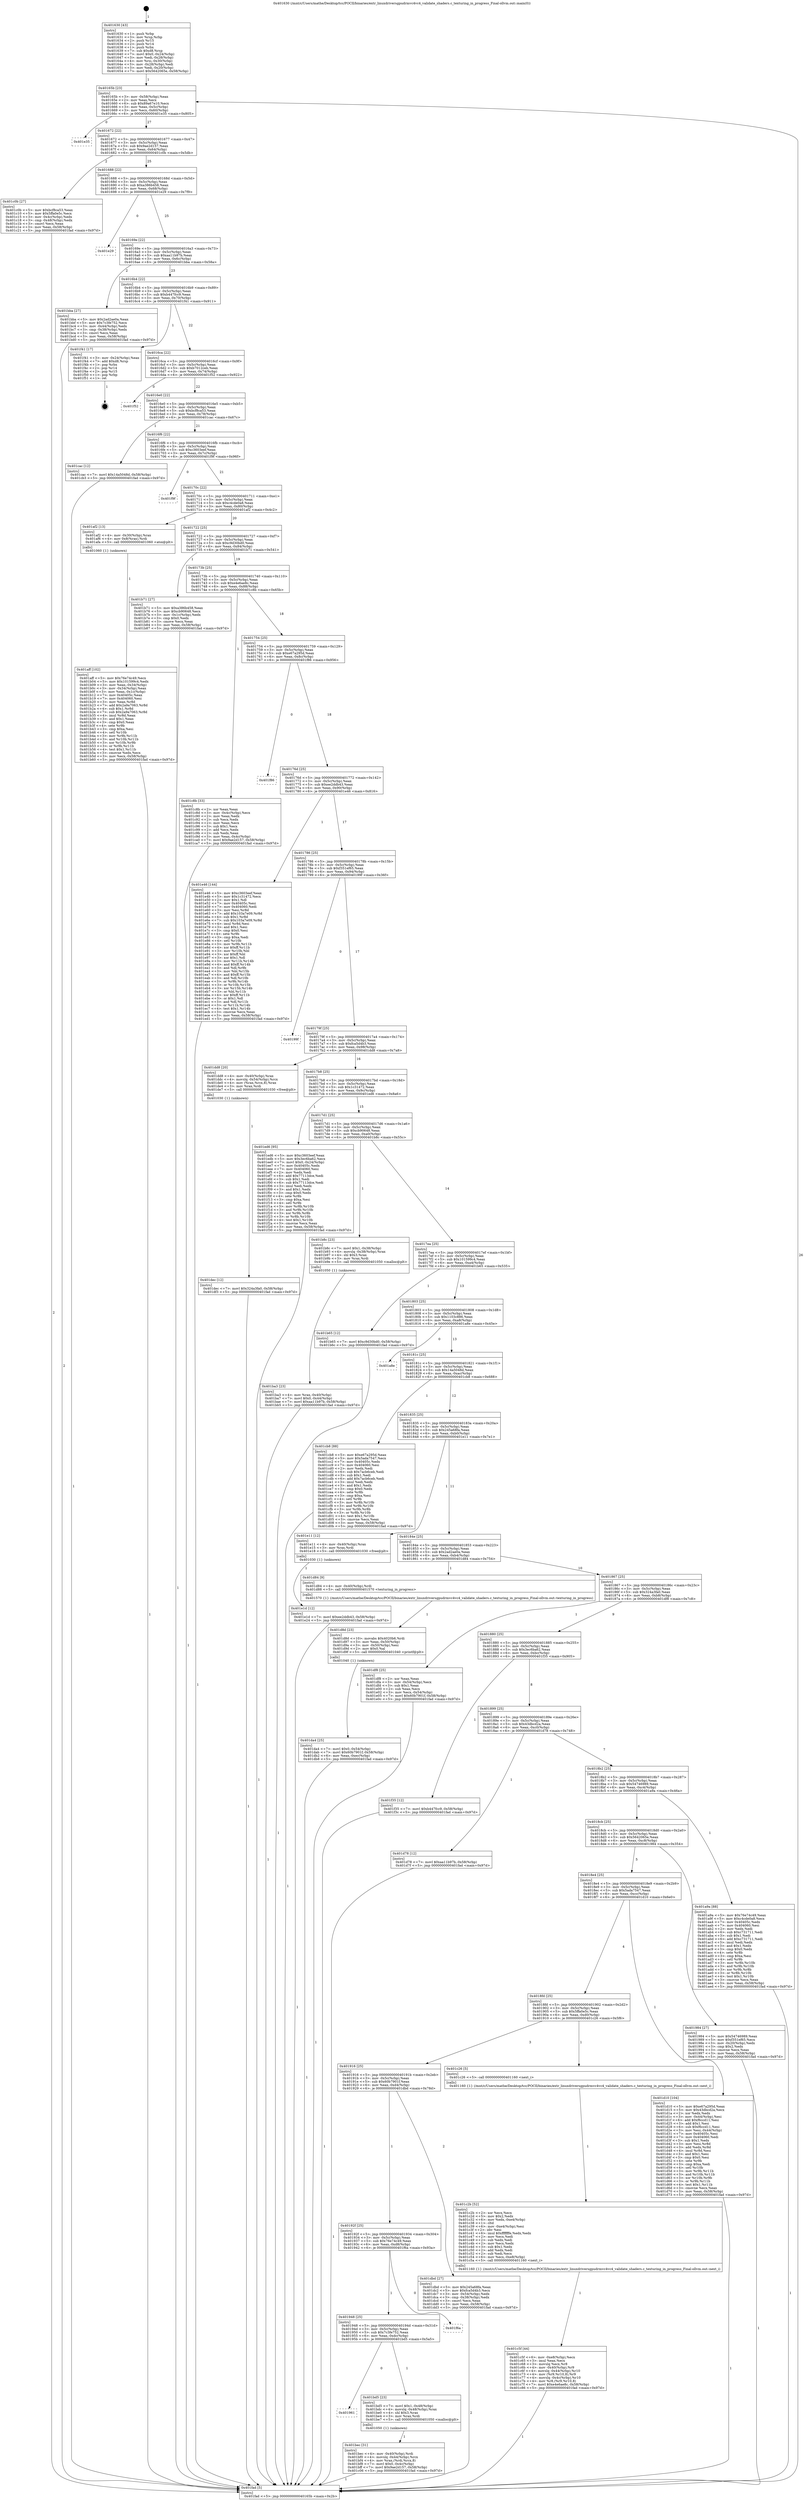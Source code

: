 digraph "0x401630" {
  label = "0x401630 (/mnt/c/Users/mathe/Desktop/tcc/POCII/binaries/extr_linuxdriversgpudrmvc4vc4_validate_shaders.c_texturing_in_progress_Final-ollvm.out::main(0))"
  labelloc = "t"
  node[shape=record]

  Entry [label="",width=0.3,height=0.3,shape=circle,fillcolor=black,style=filled]
  "0x40165b" [label="{
     0x40165b [23]\l
     | [instrs]\l
     &nbsp;&nbsp;0x40165b \<+3\>: mov -0x58(%rbp),%eax\l
     &nbsp;&nbsp;0x40165e \<+2\>: mov %eax,%ecx\l
     &nbsp;&nbsp;0x401660 \<+6\>: sub $0x89a67e10,%ecx\l
     &nbsp;&nbsp;0x401666 \<+3\>: mov %eax,-0x5c(%rbp)\l
     &nbsp;&nbsp;0x401669 \<+3\>: mov %ecx,-0x60(%rbp)\l
     &nbsp;&nbsp;0x40166c \<+6\>: je 0000000000401e35 \<main+0x805\>\l
  }"]
  "0x401e35" [label="{
     0x401e35\l
  }", style=dashed]
  "0x401672" [label="{
     0x401672 [22]\l
     | [instrs]\l
     &nbsp;&nbsp;0x401672 \<+5\>: jmp 0000000000401677 \<main+0x47\>\l
     &nbsp;&nbsp;0x401677 \<+3\>: mov -0x5c(%rbp),%eax\l
     &nbsp;&nbsp;0x40167a \<+5\>: sub $0x9ae2d157,%eax\l
     &nbsp;&nbsp;0x40167f \<+3\>: mov %eax,-0x64(%rbp)\l
     &nbsp;&nbsp;0x401682 \<+6\>: je 0000000000401c0b \<main+0x5db\>\l
  }"]
  Exit [label="",width=0.3,height=0.3,shape=circle,fillcolor=black,style=filled,peripheries=2]
  "0x401c0b" [label="{
     0x401c0b [27]\l
     | [instrs]\l
     &nbsp;&nbsp;0x401c0b \<+5\>: mov $0xbcf8ca53,%eax\l
     &nbsp;&nbsp;0x401c10 \<+5\>: mov $0x5ffa0e5c,%ecx\l
     &nbsp;&nbsp;0x401c15 \<+3\>: mov -0x4c(%rbp),%edx\l
     &nbsp;&nbsp;0x401c18 \<+3\>: cmp -0x48(%rbp),%edx\l
     &nbsp;&nbsp;0x401c1b \<+3\>: cmovl %ecx,%eax\l
     &nbsp;&nbsp;0x401c1e \<+3\>: mov %eax,-0x58(%rbp)\l
     &nbsp;&nbsp;0x401c21 \<+5\>: jmp 0000000000401fad \<main+0x97d\>\l
  }"]
  "0x401688" [label="{
     0x401688 [22]\l
     | [instrs]\l
     &nbsp;&nbsp;0x401688 \<+5\>: jmp 000000000040168d \<main+0x5d\>\l
     &nbsp;&nbsp;0x40168d \<+3\>: mov -0x5c(%rbp),%eax\l
     &nbsp;&nbsp;0x401690 \<+5\>: sub $0xa386b458,%eax\l
     &nbsp;&nbsp;0x401695 \<+3\>: mov %eax,-0x68(%rbp)\l
     &nbsp;&nbsp;0x401698 \<+6\>: je 0000000000401e29 \<main+0x7f9\>\l
  }"]
  "0x401e1d" [label="{
     0x401e1d [12]\l
     | [instrs]\l
     &nbsp;&nbsp;0x401e1d \<+7\>: movl $0xee2ddb43,-0x58(%rbp)\l
     &nbsp;&nbsp;0x401e24 \<+5\>: jmp 0000000000401fad \<main+0x97d\>\l
  }"]
  "0x401e29" [label="{
     0x401e29\l
  }", style=dashed]
  "0x40169e" [label="{
     0x40169e [22]\l
     | [instrs]\l
     &nbsp;&nbsp;0x40169e \<+5\>: jmp 00000000004016a3 \<main+0x73\>\l
     &nbsp;&nbsp;0x4016a3 \<+3\>: mov -0x5c(%rbp),%eax\l
     &nbsp;&nbsp;0x4016a6 \<+5\>: sub $0xaa11b97b,%eax\l
     &nbsp;&nbsp;0x4016ab \<+3\>: mov %eax,-0x6c(%rbp)\l
     &nbsp;&nbsp;0x4016ae \<+6\>: je 0000000000401bba \<main+0x58a\>\l
  }"]
  "0x401dec" [label="{
     0x401dec [12]\l
     | [instrs]\l
     &nbsp;&nbsp;0x401dec \<+7\>: movl $0x324a3fa0,-0x58(%rbp)\l
     &nbsp;&nbsp;0x401df3 \<+5\>: jmp 0000000000401fad \<main+0x97d\>\l
  }"]
  "0x401bba" [label="{
     0x401bba [27]\l
     | [instrs]\l
     &nbsp;&nbsp;0x401bba \<+5\>: mov $0x2ad2ae0a,%eax\l
     &nbsp;&nbsp;0x401bbf \<+5\>: mov $0x7c3fe752,%ecx\l
     &nbsp;&nbsp;0x401bc4 \<+3\>: mov -0x44(%rbp),%edx\l
     &nbsp;&nbsp;0x401bc7 \<+3\>: cmp -0x38(%rbp),%edx\l
     &nbsp;&nbsp;0x401bca \<+3\>: cmovl %ecx,%eax\l
     &nbsp;&nbsp;0x401bcd \<+3\>: mov %eax,-0x58(%rbp)\l
     &nbsp;&nbsp;0x401bd0 \<+5\>: jmp 0000000000401fad \<main+0x97d\>\l
  }"]
  "0x4016b4" [label="{
     0x4016b4 [22]\l
     | [instrs]\l
     &nbsp;&nbsp;0x4016b4 \<+5\>: jmp 00000000004016b9 \<main+0x89\>\l
     &nbsp;&nbsp;0x4016b9 \<+3\>: mov -0x5c(%rbp),%eax\l
     &nbsp;&nbsp;0x4016bc \<+5\>: sub $0xb447fcc9,%eax\l
     &nbsp;&nbsp;0x4016c1 \<+3\>: mov %eax,-0x70(%rbp)\l
     &nbsp;&nbsp;0x4016c4 \<+6\>: je 0000000000401f41 \<main+0x911\>\l
  }"]
  "0x401da4" [label="{
     0x401da4 [25]\l
     | [instrs]\l
     &nbsp;&nbsp;0x401da4 \<+7\>: movl $0x0,-0x54(%rbp)\l
     &nbsp;&nbsp;0x401dab \<+7\>: movl $0x60b7901f,-0x58(%rbp)\l
     &nbsp;&nbsp;0x401db2 \<+6\>: mov %eax,-0xec(%rbp)\l
     &nbsp;&nbsp;0x401db8 \<+5\>: jmp 0000000000401fad \<main+0x97d\>\l
  }"]
  "0x401f41" [label="{
     0x401f41 [17]\l
     | [instrs]\l
     &nbsp;&nbsp;0x401f41 \<+3\>: mov -0x24(%rbp),%eax\l
     &nbsp;&nbsp;0x401f44 \<+7\>: add $0xd8,%rsp\l
     &nbsp;&nbsp;0x401f4b \<+1\>: pop %rbx\l
     &nbsp;&nbsp;0x401f4c \<+2\>: pop %r14\l
     &nbsp;&nbsp;0x401f4e \<+2\>: pop %r15\l
     &nbsp;&nbsp;0x401f50 \<+1\>: pop %rbp\l
     &nbsp;&nbsp;0x401f51 \<+1\>: ret\l
  }"]
  "0x4016ca" [label="{
     0x4016ca [22]\l
     | [instrs]\l
     &nbsp;&nbsp;0x4016ca \<+5\>: jmp 00000000004016cf \<main+0x9f\>\l
     &nbsp;&nbsp;0x4016cf \<+3\>: mov -0x5c(%rbp),%eax\l
     &nbsp;&nbsp;0x4016d2 \<+5\>: sub $0xb7012ceb,%eax\l
     &nbsp;&nbsp;0x4016d7 \<+3\>: mov %eax,-0x74(%rbp)\l
     &nbsp;&nbsp;0x4016da \<+6\>: je 0000000000401f52 \<main+0x922\>\l
  }"]
  "0x401d8d" [label="{
     0x401d8d [23]\l
     | [instrs]\l
     &nbsp;&nbsp;0x401d8d \<+10\>: movabs $0x4020b6,%rdi\l
     &nbsp;&nbsp;0x401d97 \<+3\>: mov %eax,-0x50(%rbp)\l
     &nbsp;&nbsp;0x401d9a \<+3\>: mov -0x50(%rbp),%esi\l
     &nbsp;&nbsp;0x401d9d \<+2\>: mov $0x0,%al\l
     &nbsp;&nbsp;0x401d9f \<+5\>: call 0000000000401040 \<printf@plt\>\l
     | [calls]\l
     &nbsp;&nbsp;0x401040 \{1\} (unknown)\l
  }"]
  "0x401f52" [label="{
     0x401f52\l
  }", style=dashed]
  "0x4016e0" [label="{
     0x4016e0 [22]\l
     | [instrs]\l
     &nbsp;&nbsp;0x4016e0 \<+5\>: jmp 00000000004016e5 \<main+0xb5\>\l
     &nbsp;&nbsp;0x4016e5 \<+3\>: mov -0x5c(%rbp),%eax\l
     &nbsp;&nbsp;0x4016e8 \<+5\>: sub $0xbcf8ca53,%eax\l
     &nbsp;&nbsp;0x4016ed \<+3\>: mov %eax,-0x78(%rbp)\l
     &nbsp;&nbsp;0x4016f0 \<+6\>: je 0000000000401cac \<main+0x67c\>\l
  }"]
  "0x401c5f" [label="{
     0x401c5f [44]\l
     | [instrs]\l
     &nbsp;&nbsp;0x401c5f \<+6\>: mov -0xe8(%rbp),%ecx\l
     &nbsp;&nbsp;0x401c65 \<+3\>: imul %eax,%ecx\l
     &nbsp;&nbsp;0x401c68 \<+3\>: movslq %ecx,%r8\l
     &nbsp;&nbsp;0x401c6b \<+4\>: mov -0x40(%rbp),%r9\l
     &nbsp;&nbsp;0x401c6f \<+4\>: movslq -0x44(%rbp),%r10\l
     &nbsp;&nbsp;0x401c73 \<+4\>: mov (%r9,%r10,8),%r9\l
     &nbsp;&nbsp;0x401c77 \<+4\>: movslq -0x4c(%rbp),%r10\l
     &nbsp;&nbsp;0x401c7b \<+4\>: mov %r8,(%r9,%r10,8)\l
     &nbsp;&nbsp;0x401c7f \<+7\>: movl $0xe4e6ae8c,-0x58(%rbp)\l
     &nbsp;&nbsp;0x401c86 \<+5\>: jmp 0000000000401fad \<main+0x97d\>\l
  }"]
  "0x401cac" [label="{
     0x401cac [12]\l
     | [instrs]\l
     &nbsp;&nbsp;0x401cac \<+7\>: movl $0x14a5048d,-0x58(%rbp)\l
     &nbsp;&nbsp;0x401cb3 \<+5\>: jmp 0000000000401fad \<main+0x97d\>\l
  }"]
  "0x4016f6" [label="{
     0x4016f6 [22]\l
     | [instrs]\l
     &nbsp;&nbsp;0x4016f6 \<+5\>: jmp 00000000004016fb \<main+0xcb\>\l
     &nbsp;&nbsp;0x4016fb \<+3\>: mov -0x5c(%rbp),%eax\l
     &nbsp;&nbsp;0x4016fe \<+5\>: sub $0xc3603eef,%eax\l
     &nbsp;&nbsp;0x401703 \<+3\>: mov %eax,-0x7c(%rbp)\l
     &nbsp;&nbsp;0x401706 \<+6\>: je 0000000000401f9f \<main+0x96f\>\l
  }"]
  "0x401c2b" [label="{
     0x401c2b [52]\l
     | [instrs]\l
     &nbsp;&nbsp;0x401c2b \<+2\>: xor %ecx,%ecx\l
     &nbsp;&nbsp;0x401c2d \<+5\>: mov $0x2,%edx\l
     &nbsp;&nbsp;0x401c32 \<+6\>: mov %edx,-0xe4(%rbp)\l
     &nbsp;&nbsp;0x401c38 \<+1\>: cltd\l
     &nbsp;&nbsp;0x401c39 \<+6\>: mov -0xe4(%rbp),%esi\l
     &nbsp;&nbsp;0x401c3f \<+2\>: idiv %esi\l
     &nbsp;&nbsp;0x401c41 \<+6\>: imul $0xfffffffe,%edx,%edx\l
     &nbsp;&nbsp;0x401c47 \<+2\>: mov %ecx,%edi\l
     &nbsp;&nbsp;0x401c49 \<+2\>: sub %edx,%edi\l
     &nbsp;&nbsp;0x401c4b \<+2\>: mov %ecx,%edx\l
     &nbsp;&nbsp;0x401c4d \<+3\>: sub $0x1,%edx\l
     &nbsp;&nbsp;0x401c50 \<+2\>: add %edx,%edi\l
     &nbsp;&nbsp;0x401c52 \<+2\>: sub %edi,%ecx\l
     &nbsp;&nbsp;0x401c54 \<+6\>: mov %ecx,-0xe8(%rbp)\l
     &nbsp;&nbsp;0x401c5a \<+5\>: call 0000000000401160 \<next_i\>\l
     | [calls]\l
     &nbsp;&nbsp;0x401160 \{1\} (/mnt/c/Users/mathe/Desktop/tcc/POCII/binaries/extr_linuxdriversgpudrmvc4vc4_validate_shaders.c_texturing_in_progress_Final-ollvm.out::next_i)\l
  }"]
  "0x401f9f" [label="{
     0x401f9f\l
  }", style=dashed]
  "0x40170c" [label="{
     0x40170c [22]\l
     | [instrs]\l
     &nbsp;&nbsp;0x40170c \<+5\>: jmp 0000000000401711 \<main+0xe1\>\l
     &nbsp;&nbsp;0x401711 \<+3\>: mov -0x5c(%rbp),%eax\l
     &nbsp;&nbsp;0x401714 \<+5\>: sub $0xc4cde0a8,%eax\l
     &nbsp;&nbsp;0x401719 \<+3\>: mov %eax,-0x80(%rbp)\l
     &nbsp;&nbsp;0x40171c \<+6\>: je 0000000000401af2 \<main+0x4c2\>\l
  }"]
  "0x401bec" [label="{
     0x401bec [31]\l
     | [instrs]\l
     &nbsp;&nbsp;0x401bec \<+4\>: mov -0x40(%rbp),%rdi\l
     &nbsp;&nbsp;0x401bf0 \<+4\>: movslq -0x44(%rbp),%rcx\l
     &nbsp;&nbsp;0x401bf4 \<+4\>: mov %rax,(%rdi,%rcx,8)\l
     &nbsp;&nbsp;0x401bf8 \<+7\>: movl $0x0,-0x4c(%rbp)\l
     &nbsp;&nbsp;0x401bff \<+7\>: movl $0x9ae2d157,-0x58(%rbp)\l
     &nbsp;&nbsp;0x401c06 \<+5\>: jmp 0000000000401fad \<main+0x97d\>\l
  }"]
  "0x401af2" [label="{
     0x401af2 [13]\l
     | [instrs]\l
     &nbsp;&nbsp;0x401af2 \<+4\>: mov -0x30(%rbp),%rax\l
     &nbsp;&nbsp;0x401af6 \<+4\>: mov 0x8(%rax),%rdi\l
     &nbsp;&nbsp;0x401afa \<+5\>: call 0000000000401060 \<atoi@plt\>\l
     | [calls]\l
     &nbsp;&nbsp;0x401060 \{1\} (unknown)\l
  }"]
  "0x401722" [label="{
     0x401722 [25]\l
     | [instrs]\l
     &nbsp;&nbsp;0x401722 \<+5\>: jmp 0000000000401727 \<main+0xf7\>\l
     &nbsp;&nbsp;0x401727 \<+3\>: mov -0x5c(%rbp),%eax\l
     &nbsp;&nbsp;0x40172a \<+5\>: sub $0xc9d30bd0,%eax\l
     &nbsp;&nbsp;0x40172f \<+6\>: mov %eax,-0x84(%rbp)\l
     &nbsp;&nbsp;0x401735 \<+6\>: je 0000000000401b71 \<main+0x541\>\l
  }"]
  "0x401961" [label="{
     0x401961\l
  }", style=dashed]
  "0x401b71" [label="{
     0x401b71 [27]\l
     | [instrs]\l
     &nbsp;&nbsp;0x401b71 \<+5\>: mov $0xa386b458,%eax\l
     &nbsp;&nbsp;0x401b76 \<+5\>: mov $0xcb90648,%ecx\l
     &nbsp;&nbsp;0x401b7b \<+3\>: mov -0x1c(%rbp),%edx\l
     &nbsp;&nbsp;0x401b7e \<+3\>: cmp $0x0,%edx\l
     &nbsp;&nbsp;0x401b81 \<+3\>: cmove %ecx,%eax\l
     &nbsp;&nbsp;0x401b84 \<+3\>: mov %eax,-0x58(%rbp)\l
     &nbsp;&nbsp;0x401b87 \<+5\>: jmp 0000000000401fad \<main+0x97d\>\l
  }"]
  "0x40173b" [label="{
     0x40173b [25]\l
     | [instrs]\l
     &nbsp;&nbsp;0x40173b \<+5\>: jmp 0000000000401740 \<main+0x110\>\l
     &nbsp;&nbsp;0x401740 \<+3\>: mov -0x5c(%rbp),%eax\l
     &nbsp;&nbsp;0x401743 \<+5\>: sub $0xe4e6ae8c,%eax\l
     &nbsp;&nbsp;0x401748 \<+6\>: mov %eax,-0x88(%rbp)\l
     &nbsp;&nbsp;0x40174e \<+6\>: je 0000000000401c8b \<main+0x65b\>\l
  }"]
  "0x401bd5" [label="{
     0x401bd5 [23]\l
     | [instrs]\l
     &nbsp;&nbsp;0x401bd5 \<+7\>: movl $0x1,-0x48(%rbp)\l
     &nbsp;&nbsp;0x401bdc \<+4\>: movslq -0x48(%rbp),%rax\l
     &nbsp;&nbsp;0x401be0 \<+4\>: shl $0x3,%rax\l
     &nbsp;&nbsp;0x401be4 \<+3\>: mov %rax,%rdi\l
     &nbsp;&nbsp;0x401be7 \<+5\>: call 0000000000401050 \<malloc@plt\>\l
     | [calls]\l
     &nbsp;&nbsp;0x401050 \{1\} (unknown)\l
  }"]
  "0x401c8b" [label="{
     0x401c8b [33]\l
     | [instrs]\l
     &nbsp;&nbsp;0x401c8b \<+2\>: xor %eax,%eax\l
     &nbsp;&nbsp;0x401c8d \<+3\>: mov -0x4c(%rbp),%ecx\l
     &nbsp;&nbsp;0x401c90 \<+2\>: mov %eax,%edx\l
     &nbsp;&nbsp;0x401c92 \<+2\>: sub %ecx,%edx\l
     &nbsp;&nbsp;0x401c94 \<+2\>: mov %eax,%ecx\l
     &nbsp;&nbsp;0x401c96 \<+3\>: sub $0x1,%ecx\l
     &nbsp;&nbsp;0x401c99 \<+2\>: add %ecx,%edx\l
     &nbsp;&nbsp;0x401c9b \<+2\>: sub %edx,%eax\l
     &nbsp;&nbsp;0x401c9d \<+3\>: mov %eax,-0x4c(%rbp)\l
     &nbsp;&nbsp;0x401ca0 \<+7\>: movl $0x9ae2d157,-0x58(%rbp)\l
     &nbsp;&nbsp;0x401ca7 \<+5\>: jmp 0000000000401fad \<main+0x97d\>\l
  }"]
  "0x401754" [label="{
     0x401754 [25]\l
     | [instrs]\l
     &nbsp;&nbsp;0x401754 \<+5\>: jmp 0000000000401759 \<main+0x129\>\l
     &nbsp;&nbsp;0x401759 \<+3\>: mov -0x5c(%rbp),%eax\l
     &nbsp;&nbsp;0x40175c \<+5\>: sub $0xe67a295d,%eax\l
     &nbsp;&nbsp;0x401761 \<+6\>: mov %eax,-0x8c(%rbp)\l
     &nbsp;&nbsp;0x401767 \<+6\>: je 0000000000401f86 \<main+0x956\>\l
  }"]
  "0x401948" [label="{
     0x401948 [25]\l
     | [instrs]\l
     &nbsp;&nbsp;0x401948 \<+5\>: jmp 000000000040194d \<main+0x31d\>\l
     &nbsp;&nbsp;0x40194d \<+3\>: mov -0x5c(%rbp),%eax\l
     &nbsp;&nbsp;0x401950 \<+5\>: sub $0x7c3fe752,%eax\l
     &nbsp;&nbsp;0x401955 \<+6\>: mov %eax,-0xdc(%rbp)\l
     &nbsp;&nbsp;0x40195b \<+6\>: je 0000000000401bd5 \<main+0x5a5\>\l
  }"]
  "0x401f86" [label="{
     0x401f86\l
  }", style=dashed]
  "0x40176d" [label="{
     0x40176d [25]\l
     | [instrs]\l
     &nbsp;&nbsp;0x40176d \<+5\>: jmp 0000000000401772 \<main+0x142\>\l
     &nbsp;&nbsp;0x401772 \<+3\>: mov -0x5c(%rbp),%eax\l
     &nbsp;&nbsp;0x401775 \<+5\>: sub $0xee2ddb43,%eax\l
     &nbsp;&nbsp;0x40177a \<+6\>: mov %eax,-0x90(%rbp)\l
     &nbsp;&nbsp;0x401780 \<+6\>: je 0000000000401e46 \<main+0x816\>\l
  }"]
  "0x401f6a" [label="{
     0x401f6a\l
  }", style=dashed]
  "0x401e46" [label="{
     0x401e46 [144]\l
     | [instrs]\l
     &nbsp;&nbsp;0x401e46 \<+5\>: mov $0xc3603eef,%eax\l
     &nbsp;&nbsp;0x401e4b \<+5\>: mov $0x1c31472,%ecx\l
     &nbsp;&nbsp;0x401e50 \<+2\>: mov $0x1,%dl\l
     &nbsp;&nbsp;0x401e52 \<+7\>: mov 0x40405c,%esi\l
     &nbsp;&nbsp;0x401e59 \<+7\>: mov 0x404060,%edi\l
     &nbsp;&nbsp;0x401e60 \<+3\>: mov %esi,%r8d\l
     &nbsp;&nbsp;0x401e63 \<+7\>: add $0x103a7e09,%r8d\l
     &nbsp;&nbsp;0x401e6a \<+4\>: sub $0x1,%r8d\l
     &nbsp;&nbsp;0x401e6e \<+7\>: sub $0x103a7e09,%r8d\l
     &nbsp;&nbsp;0x401e75 \<+4\>: imul %r8d,%esi\l
     &nbsp;&nbsp;0x401e79 \<+3\>: and $0x1,%esi\l
     &nbsp;&nbsp;0x401e7c \<+3\>: cmp $0x0,%esi\l
     &nbsp;&nbsp;0x401e7f \<+4\>: sete %r9b\l
     &nbsp;&nbsp;0x401e83 \<+3\>: cmp $0xa,%edi\l
     &nbsp;&nbsp;0x401e86 \<+4\>: setl %r10b\l
     &nbsp;&nbsp;0x401e8a \<+3\>: mov %r9b,%r11b\l
     &nbsp;&nbsp;0x401e8d \<+4\>: xor $0xff,%r11b\l
     &nbsp;&nbsp;0x401e91 \<+3\>: mov %r10b,%bl\l
     &nbsp;&nbsp;0x401e94 \<+3\>: xor $0xff,%bl\l
     &nbsp;&nbsp;0x401e97 \<+3\>: xor $0x1,%dl\l
     &nbsp;&nbsp;0x401e9a \<+3\>: mov %r11b,%r14b\l
     &nbsp;&nbsp;0x401e9d \<+4\>: and $0xff,%r14b\l
     &nbsp;&nbsp;0x401ea1 \<+3\>: and %dl,%r9b\l
     &nbsp;&nbsp;0x401ea4 \<+3\>: mov %bl,%r15b\l
     &nbsp;&nbsp;0x401ea7 \<+4\>: and $0xff,%r15b\l
     &nbsp;&nbsp;0x401eab \<+3\>: and %dl,%r10b\l
     &nbsp;&nbsp;0x401eae \<+3\>: or %r9b,%r14b\l
     &nbsp;&nbsp;0x401eb1 \<+3\>: or %r10b,%r15b\l
     &nbsp;&nbsp;0x401eb4 \<+3\>: xor %r15b,%r14b\l
     &nbsp;&nbsp;0x401eb7 \<+3\>: or %bl,%r11b\l
     &nbsp;&nbsp;0x401eba \<+4\>: xor $0xff,%r11b\l
     &nbsp;&nbsp;0x401ebe \<+3\>: or $0x1,%dl\l
     &nbsp;&nbsp;0x401ec1 \<+3\>: and %dl,%r11b\l
     &nbsp;&nbsp;0x401ec4 \<+3\>: or %r11b,%r14b\l
     &nbsp;&nbsp;0x401ec7 \<+4\>: test $0x1,%r14b\l
     &nbsp;&nbsp;0x401ecb \<+3\>: cmovne %ecx,%eax\l
     &nbsp;&nbsp;0x401ece \<+3\>: mov %eax,-0x58(%rbp)\l
     &nbsp;&nbsp;0x401ed1 \<+5\>: jmp 0000000000401fad \<main+0x97d\>\l
  }"]
  "0x401786" [label="{
     0x401786 [25]\l
     | [instrs]\l
     &nbsp;&nbsp;0x401786 \<+5\>: jmp 000000000040178b \<main+0x15b\>\l
     &nbsp;&nbsp;0x40178b \<+3\>: mov -0x5c(%rbp),%eax\l
     &nbsp;&nbsp;0x40178e \<+5\>: sub $0xf351ef65,%eax\l
     &nbsp;&nbsp;0x401793 \<+6\>: mov %eax,-0x94(%rbp)\l
     &nbsp;&nbsp;0x401799 \<+6\>: je 000000000040199f \<main+0x36f\>\l
  }"]
  "0x40192f" [label="{
     0x40192f [25]\l
     | [instrs]\l
     &nbsp;&nbsp;0x40192f \<+5\>: jmp 0000000000401934 \<main+0x304\>\l
     &nbsp;&nbsp;0x401934 \<+3\>: mov -0x5c(%rbp),%eax\l
     &nbsp;&nbsp;0x401937 \<+5\>: sub $0x76e74c49,%eax\l
     &nbsp;&nbsp;0x40193c \<+6\>: mov %eax,-0xd8(%rbp)\l
     &nbsp;&nbsp;0x401942 \<+6\>: je 0000000000401f6a \<main+0x93a\>\l
  }"]
  "0x40199f" [label="{
     0x40199f\l
  }", style=dashed]
  "0x40179f" [label="{
     0x40179f [25]\l
     | [instrs]\l
     &nbsp;&nbsp;0x40179f \<+5\>: jmp 00000000004017a4 \<main+0x174\>\l
     &nbsp;&nbsp;0x4017a4 \<+3\>: mov -0x5c(%rbp),%eax\l
     &nbsp;&nbsp;0x4017a7 \<+5\>: sub $0xfca5d4b3,%eax\l
     &nbsp;&nbsp;0x4017ac \<+6\>: mov %eax,-0x98(%rbp)\l
     &nbsp;&nbsp;0x4017b2 \<+6\>: je 0000000000401dd8 \<main+0x7a8\>\l
  }"]
  "0x401dbd" [label="{
     0x401dbd [27]\l
     | [instrs]\l
     &nbsp;&nbsp;0x401dbd \<+5\>: mov $0x245a68fa,%eax\l
     &nbsp;&nbsp;0x401dc2 \<+5\>: mov $0xfca5d4b3,%ecx\l
     &nbsp;&nbsp;0x401dc7 \<+3\>: mov -0x54(%rbp),%edx\l
     &nbsp;&nbsp;0x401dca \<+3\>: cmp -0x38(%rbp),%edx\l
     &nbsp;&nbsp;0x401dcd \<+3\>: cmovl %ecx,%eax\l
     &nbsp;&nbsp;0x401dd0 \<+3\>: mov %eax,-0x58(%rbp)\l
     &nbsp;&nbsp;0x401dd3 \<+5\>: jmp 0000000000401fad \<main+0x97d\>\l
  }"]
  "0x401dd8" [label="{
     0x401dd8 [20]\l
     | [instrs]\l
     &nbsp;&nbsp;0x401dd8 \<+4\>: mov -0x40(%rbp),%rax\l
     &nbsp;&nbsp;0x401ddc \<+4\>: movslq -0x54(%rbp),%rcx\l
     &nbsp;&nbsp;0x401de0 \<+4\>: mov (%rax,%rcx,8),%rax\l
     &nbsp;&nbsp;0x401de4 \<+3\>: mov %rax,%rdi\l
     &nbsp;&nbsp;0x401de7 \<+5\>: call 0000000000401030 \<free@plt\>\l
     | [calls]\l
     &nbsp;&nbsp;0x401030 \{1\} (unknown)\l
  }"]
  "0x4017b8" [label="{
     0x4017b8 [25]\l
     | [instrs]\l
     &nbsp;&nbsp;0x4017b8 \<+5\>: jmp 00000000004017bd \<main+0x18d\>\l
     &nbsp;&nbsp;0x4017bd \<+3\>: mov -0x5c(%rbp),%eax\l
     &nbsp;&nbsp;0x4017c0 \<+5\>: sub $0x1c31472,%eax\l
     &nbsp;&nbsp;0x4017c5 \<+6\>: mov %eax,-0x9c(%rbp)\l
     &nbsp;&nbsp;0x4017cb \<+6\>: je 0000000000401ed6 \<main+0x8a6\>\l
  }"]
  "0x401916" [label="{
     0x401916 [25]\l
     | [instrs]\l
     &nbsp;&nbsp;0x401916 \<+5\>: jmp 000000000040191b \<main+0x2eb\>\l
     &nbsp;&nbsp;0x40191b \<+3\>: mov -0x5c(%rbp),%eax\l
     &nbsp;&nbsp;0x40191e \<+5\>: sub $0x60b7901f,%eax\l
     &nbsp;&nbsp;0x401923 \<+6\>: mov %eax,-0xd4(%rbp)\l
     &nbsp;&nbsp;0x401929 \<+6\>: je 0000000000401dbd \<main+0x78d\>\l
  }"]
  "0x401ed6" [label="{
     0x401ed6 [95]\l
     | [instrs]\l
     &nbsp;&nbsp;0x401ed6 \<+5\>: mov $0xc3603eef,%eax\l
     &nbsp;&nbsp;0x401edb \<+5\>: mov $0x3ec6ba62,%ecx\l
     &nbsp;&nbsp;0x401ee0 \<+7\>: movl $0x0,-0x24(%rbp)\l
     &nbsp;&nbsp;0x401ee7 \<+7\>: mov 0x40405c,%edx\l
     &nbsp;&nbsp;0x401eee \<+7\>: mov 0x404060,%esi\l
     &nbsp;&nbsp;0x401ef5 \<+2\>: mov %edx,%edi\l
     &nbsp;&nbsp;0x401ef7 \<+6\>: add $0x77113dce,%edi\l
     &nbsp;&nbsp;0x401efd \<+3\>: sub $0x1,%edi\l
     &nbsp;&nbsp;0x401f00 \<+6\>: sub $0x77113dce,%edi\l
     &nbsp;&nbsp;0x401f06 \<+3\>: imul %edi,%edx\l
     &nbsp;&nbsp;0x401f09 \<+3\>: and $0x1,%edx\l
     &nbsp;&nbsp;0x401f0c \<+3\>: cmp $0x0,%edx\l
     &nbsp;&nbsp;0x401f0f \<+4\>: sete %r8b\l
     &nbsp;&nbsp;0x401f13 \<+3\>: cmp $0xa,%esi\l
     &nbsp;&nbsp;0x401f16 \<+4\>: setl %r9b\l
     &nbsp;&nbsp;0x401f1a \<+3\>: mov %r8b,%r10b\l
     &nbsp;&nbsp;0x401f1d \<+3\>: and %r9b,%r10b\l
     &nbsp;&nbsp;0x401f20 \<+3\>: xor %r9b,%r8b\l
     &nbsp;&nbsp;0x401f23 \<+3\>: or %r8b,%r10b\l
     &nbsp;&nbsp;0x401f26 \<+4\>: test $0x1,%r10b\l
     &nbsp;&nbsp;0x401f2a \<+3\>: cmovne %ecx,%eax\l
     &nbsp;&nbsp;0x401f2d \<+3\>: mov %eax,-0x58(%rbp)\l
     &nbsp;&nbsp;0x401f30 \<+5\>: jmp 0000000000401fad \<main+0x97d\>\l
  }"]
  "0x4017d1" [label="{
     0x4017d1 [25]\l
     | [instrs]\l
     &nbsp;&nbsp;0x4017d1 \<+5\>: jmp 00000000004017d6 \<main+0x1a6\>\l
     &nbsp;&nbsp;0x4017d6 \<+3\>: mov -0x5c(%rbp),%eax\l
     &nbsp;&nbsp;0x4017d9 \<+5\>: sub $0xcb90648,%eax\l
     &nbsp;&nbsp;0x4017de \<+6\>: mov %eax,-0xa0(%rbp)\l
     &nbsp;&nbsp;0x4017e4 \<+6\>: je 0000000000401b8c \<main+0x55c\>\l
  }"]
  "0x401c26" [label="{
     0x401c26 [5]\l
     | [instrs]\l
     &nbsp;&nbsp;0x401c26 \<+5\>: call 0000000000401160 \<next_i\>\l
     | [calls]\l
     &nbsp;&nbsp;0x401160 \{1\} (/mnt/c/Users/mathe/Desktop/tcc/POCII/binaries/extr_linuxdriversgpudrmvc4vc4_validate_shaders.c_texturing_in_progress_Final-ollvm.out::next_i)\l
  }"]
  "0x401b8c" [label="{
     0x401b8c [23]\l
     | [instrs]\l
     &nbsp;&nbsp;0x401b8c \<+7\>: movl $0x1,-0x38(%rbp)\l
     &nbsp;&nbsp;0x401b93 \<+4\>: movslq -0x38(%rbp),%rax\l
     &nbsp;&nbsp;0x401b97 \<+4\>: shl $0x3,%rax\l
     &nbsp;&nbsp;0x401b9b \<+3\>: mov %rax,%rdi\l
     &nbsp;&nbsp;0x401b9e \<+5\>: call 0000000000401050 \<malloc@plt\>\l
     | [calls]\l
     &nbsp;&nbsp;0x401050 \{1\} (unknown)\l
  }"]
  "0x4017ea" [label="{
     0x4017ea [25]\l
     | [instrs]\l
     &nbsp;&nbsp;0x4017ea \<+5\>: jmp 00000000004017ef \<main+0x1bf\>\l
     &nbsp;&nbsp;0x4017ef \<+3\>: mov -0x5c(%rbp),%eax\l
     &nbsp;&nbsp;0x4017f2 \<+5\>: sub $0x101599c4,%eax\l
     &nbsp;&nbsp;0x4017f7 \<+6\>: mov %eax,-0xa4(%rbp)\l
     &nbsp;&nbsp;0x4017fd \<+6\>: je 0000000000401b65 \<main+0x535\>\l
  }"]
  "0x4018fd" [label="{
     0x4018fd [25]\l
     | [instrs]\l
     &nbsp;&nbsp;0x4018fd \<+5\>: jmp 0000000000401902 \<main+0x2d2\>\l
     &nbsp;&nbsp;0x401902 \<+3\>: mov -0x5c(%rbp),%eax\l
     &nbsp;&nbsp;0x401905 \<+5\>: sub $0x5ffa0e5c,%eax\l
     &nbsp;&nbsp;0x40190a \<+6\>: mov %eax,-0xd0(%rbp)\l
     &nbsp;&nbsp;0x401910 \<+6\>: je 0000000000401c26 \<main+0x5f6\>\l
  }"]
  "0x401b65" [label="{
     0x401b65 [12]\l
     | [instrs]\l
     &nbsp;&nbsp;0x401b65 \<+7\>: movl $0xc9d30bd0,-0x58(%rbp)\l
     &nbsp;&nbsp;0x401b6c \<+5\>: jmp 0000000000401fad \<main+0x97d\>\l
  }"]
  "0x401803" [label="{
     0x401803 [25]\l
     | [instrs]\l
     &nbsp;&nbsp;0x401803 \<+5\>: jmp 0000000000401808 \<main+0x1d8\>\l
     &nbsp;&nbsp;0x401808 \<+3\>: mov -0x5c(%rbp),%eax\l
     &nbsp;&nbsp;0x40180b \<+5\>: sub $0x1103c886,%eax\l
     &nbsp;&nbsp;0x401810 \<+6\>: mov %eax,-0xa8(%rbp)\l
     &nbsp;&nbsp;0x401816 \<+6\>: je 0000000000401a8e \<main+0x45e\>\l
  }"]
  "0x401d10" [label="{
     0x401d10 [104]\l
     | [instrs]\l
     &nbsp;&nbsp;0x401d10 \<+5\>: mov $0xe67a295d,%eax\l
     &nbsp;&nbsp;0x401d15 \<+5\>: mov $0x43dbcd2a,%ecx\l
     &nbsp;&nbsp;0x401d1a \<+2\>: xor %edx,%edx\l
     &nbsp;&nbsp;0x401d1c \<+3\>: mov -0x44(%rbp),%esi\l
     &nbsp;&nbsp;0x401d1f \<+6\>: add $0xf6ccd11,%esi\l
     &nbsp;&nbsp;0x401d25 \<+3\>: add $0x1,%esi\l
     &nbsp;&nbsp;0x401d28 \<+6\>: sub $0xf6ccd11,%esi\l
     &nbsp;&nbsp;0x401d2e \<+3\>: mov %esi,-0x44(%rbp)\l
     &nbsp;&nbsp;0x401d31 \<+7\>: mov 0x40405c,%esi\l
     &nbsp;&nbsp;0x401d38 \<+7\>: mov 0x404060,%edi\l
     &nbsp;&nbsp;0x401d3f \<+3\>: sub $0x1,%edx\l
     &nbsp;&nbsp;0x401d42 \<+3\>: mov %esi,%r8d\l
     &nbsp;&nbsp;0x401d45 \<+3\>: add %edx,%r8d\l
     &nbsp;&nbsp;0x401d48 \<+4\>: imul %r8d,%esi\l
     &nbsp;&nbsp;0x401d4c \<+3\>: and $0x1,%esi\l
     &nbsp;&nbsp;0x401d4f \<+3\>: cmp $0x0,%esi\l
     &nbsp;&nbsp;0x401d52 \<+4\>: sete %r9b\l
     &nbsp;&nbsp;0x401d56 \<+3\>: cmp $0xa,%edi\l
     &nbsp;&nbsp;0x401d59 \<+4\>: setl %r10b\l
     &nbsp;&nbsp;0x401d5d \<+3\>: mov %r9b,%r11b\l
     &nbsp;&nbsp;0x401d60 \<+3\>: and %r10b,%r11b\l
     &nbsp;&nbsp;0x401d63 \<+3\>: xor %r10b,%r9b\l
     &nbsp;&nbsp;0x401d66 \<+3\>: or %r9b,%r11b\l
     &nbsp;&nbsp;0x401d69 \<+4\>: test $0x1,%r11b\l
     &nbsp;&nbsp;0x401d6d \<+3\>: cmovne %ecx,%eax\l
     &nbsp;&nbsp;0x401d70 \<+3\>: mov %eax,-0x58(%rbp)\l
     &nbsp;&nbsp;0x401d73 \<+5\>: jmp 0000000000401fad \<main+0x97d\>\l
  }"]
  "0x401a8e" [label="{
     0x401a8e\l
  }", style=dashed]
  "0x40181c" [label="{
     0x40181c [25]\l
     | [instrs]\l
     &nbsp;&nbsp;0x40181c \<+5\>: jmp 0000000000401821 \<main+0x1f1\>\l
     &nbsp;&nbsp;0x401821 \<+3\>: mov -0x5c(%rbp),%eax\l
     &nbsp;&nbsp;0x401824 \<+5\>: sub $0x14a5048d,%eax\l
     &nbsp;&nbsp;0x401829 \<+6\>: mov %eax,-0xac(%rbp)\l
     &nbsp;&nbsp;0x40182f \<+6\>: je 0000000000401cb8 \<main+0x688\>\l
  }"]
  "0x401ba3" [label="{
     0x401ba3 [23]\l
     | [instrs]\l
     &nbsp;&nbsp;0x401ba3 \<+4\>: mov %rax,-0x40(%rbp)\l
     &nbsp;&nbsp;0x401ba7 \<+7\>: movl $0x0,-0x44(%rbp)\l
     &nbsp;&nbsp;0x401bae \<+7\>: movl $0xaa11b97b,-0x58(%rbp)\l
     &nbsp;&nbsp;0x401bb5 \<+5\>: jmp 0000000000401fad \<main+0x97d\>\l
  }"]
  "0x401cb8" [label="{
     0x401cb8 [88]\l
     | [instrs]\l
     &nbsp;&nbsp;0x401cb8 \<+5\>: mov $0xe67a295d,%eax\l
     &nbsp;&nbsp;0x401cbd \<+5\>: mov $0x5ada7547,%ecx\l
     &nbsp;&nbsp;0x401cc2 \<+7\>: mov 0x40405c,%edx\l
     &nbsp;&nbsp;0x401cc9 \<+7\>: mov 0x404060,%esi\l
     &nbsp;&nbsp;0x401cd0 \<+2\>: mov %edx,%edi\l
     &nbsp;&nbsp;0x401cd2 \<+6\>: sub $0x7acb6ceb,%edi\l
     &nbsp;&nbsp;0x401cd8 \<+3\>: sub $0x1,%edi\l
     &nbsp;&nbsp;0x401cdb \<+6\>: add $0x7acb6ceb,%edi\l
     &nbsp;&nbsp;0x401ce1 \<+3\>: imul %edi,%edx\l
     &nbsp;&nbsp;0x401ce4 \<+3\>: and $0x1,%edx\l
     &nbsp;&nbsp;0x401ce7 \<+3\>: cmp $0x0,%edx\l
     &nbsp;&nbsp;0x401cea \<+4\>: sete %r8b\l
     &nbsp;&nbsp;0x401cee \<+3\>: cmp $0xa,%esi\l
     &nbsp;&nbsp;0x401cf1 \<+4\>: setl %r9b\l
     &nbsp;&nbsp;0x401cf5 \<+3\>: mov %r8b,%r10b\l
     &nbsp;&nbsp;0x401cf8 \<+3\>: and %r9b,%r10b\l
     &nbsp;&nbsp;0x401cfb \<+3\>: xor %r9b,%r8b\l
     &nbsp;&nbsp;0x401cfe \<+3\>: or %r8b,%r10b\l
     &nbsp;&nbsp;0x401d01 \<+4\>: test $0x1,%r10b\l
     &nbsp;&nbsp;0x401d05 \<+3\>: cmovne %ecx,%eax\l
     &nbsp;&nbsp;0x401d08 \<+3\>: mov %eax,-0x58(%rbp)\l
     &nbsp;&nbsp;0x401d0b \<+5\>: jmp 0000000000401fad \<main+0x97d\>\l
  }"]
  "0x401835" [label="{
     0x401835 [25]\l
     | [instrs]\l
     &nbsp;&nbsp;0x401835 \<+5\>: jmp 000000000040183a \<main+0x20a\>\l
     &nbsp;&nbsp;0x40183a \<+3\>: mov -0x5c(%rbp),%eax\l
     &nbsp;&nbsp;0x40183d \<+5\>: sub $0x245a68fa,%eax\l
     &nbsp;&nbsp;0x401842 \<+6\>: mov %eax,-0xb0(%rbp)\l
     &nbsp;&nbsp;0x401848 \<+6\>: je 0000000000401e11 \<main+0x7e1\>\l
  }"]
  "0x401aff" [label="{
     0x401aff [102]\l
     | [instrs]\l
     &nbsp;&nbsp;0x401aff \<+5\>: mov $0x76e74c49,%ecx\l
     &nbsp;&nbsp;0x401b04 \<+5\>: mov $0x101599c4,%edx\l
     &nbsp;&nbsp;0x401b09 \<+3\>: mov %eax,-0x34(%rbp)\l
     &nbsp;&nbsp;0x401b0c \<+3\>: mov -0x34(%rbp),%eax\l
     &nbsp;&nbsp;0x401b0f \<+3\>: mov %eax,-0x1c(%rbp)\l
     &nbsp;&nbsp;0x401b12 \<+7\>: mov 0x40405c,%eax\l
     &nbsp;&nbsp;0x401b19 \<+7\>: mov 0x404060,%esi\l
     &nbsp;&nbsp;0x401b20 \<+3\>: mov %eax,%r8d\l
     &nbsp;&nbsp;0x401b23 \<+7\>: add $0x2a9a7063,%r8d\l
     &nbsp;&nbsp;0x401b2a \<+4\>: sub $0x1,%r8d\l
     &nbsp;&nbsp;0x401b2e \<+7\>: sub $0x2a9a7063,%r8d\l
     &nbsp;&nbsp;0x401b35 \<+4\>: imul %r8d,%eax\l
     &nbsp;&nbsp;0x401b39 \<+3\>: and $0x1,%eax\l
     &nbsp;&nbsp;0x401b3c \<+3\>: cmp $0x0,%eax\l
     &nbsp;&nbsp;0x401b3f \<+4\>: sete %r9b\l
     &nbsp;&nbsp;0x401b43 \<+3\>: cmp $0xa,%esi\l
     &nbsp;&nbsp;0x401b46 \<+4\>: setl %r10b\l
     &nbsp;&nbsp;0x401b4a \<+3\>: mov %r9b,%r11b\l
     &nbsp;&nbsp;0x401b4d \<+3\>: and %r10b,%r11b\l
     &nbsp;&nbsp;0x401b50 \<+3\>: xor %r10b,%r9b\l
     &nbsp;&nbsp;0x401b53 \<+3\>: or %r9b,%r11b\l
     &nbsp;&nbsp;0x401b56 \<+4\>: test $0x1,%r11b\l
     &nbsp;&nbsp;0x401b5a \<+3\>: cmovne %edx,%ecx\l
     &nbsp;&nbsp;0x401b5d \<+3\>: mov %ecx,-0x58(%rbp)\l
     &nbsp;&nbsp;0x401b60 \<+5\>: jmp 0000000000401fad \<main+0x97d\>\l
  }"]
  "0x401e11" [label="{
     0x401e11 [12]\l
     | [instrs]\l
     &nbsp;&nbsp;0x401e11 \<+4\>: mov -0x40(%rbp),%rax\l
     &nbsp;&nbsp;0x401e15 \<+3\>: mov %rax,%rdi\l
     &nbsp;&nbsp;0x401e18 \<+5\>: call 0000000000401030 \<free@plt\>\l
     | [calls]\l
     &nbsp;&nbsp;0x401030 \{1\} (unknown)\l
  }"]
  "0x40184e" [label="{
     0x40184e [25]\l
     | [instrs]\l
     &nbsp;&nbsp;0x40184e \<+5\>: jmp 0000000000401853 \<main+0x223\>\l
     &nbsp;&nbsp;0x401853 \<+3\>: mov -0x5c(%rbp),%eax\l
     &nbsp;&nbsp;0x401856 \<+5\>: sub $0x2ad2ae0a,%eax\l
     &nbsp;&nbsp;0x40185b \<+6\>: mov %eax,-0xb4(%rbp)\l
     &nbsp;&nbsp;0x401861 \<+6\>: je 0000000000401d84 \<main+0x754\>\l
  }"]
  "0x401630" [label="{
     0x401630 [43]\l
     | [instrs]\l
     &nbsp;&nbsp;0x401630 \<+1\>: push %rbp\l
     &nbsp;&nbsp;0x401631 \<+3\>: mov %rsp,%rbp\l
     &nbsp;&nbsp;0x401634 \<+2\>: push %r15\l
     &nbsp;&nbsp;0x401636 \<+2\>: push %r14\l
     &nbsp;&nbsp;0x401638 \<+1\>: push %rbx\l
     &nbsp;&nbsp;0x401639 \<+7\>: sub $0xd8,%rsp\l
     &nbsp;&nbsp;0x401640 \<+7\>: movl $0x0,-0x24(%rbp)\l
     &nbsp;&nbsp;0x401647 \<+3\>: mov %edi,-0x28(%rbp)\l
     &nbsp;&nbsp;0x40164a \<+4\>: mov %rsi,-0x30(%rbp)\l
     &nbsp;&nbsp;0x40164e \<+3\>: mov -0x28(%rbp),%edi\l
     &nbsp;&nbsp;0x401651 \<+3\>: mov %edi,-0x20(%rbp)\l
     &nbsp;&nbsp;0x401654 \<+7\>: movl $0x5642065e,-0x58(%rbp)\l
  }"]
  "0x401d84" [label="{
     0x401d84 [9]\l
     | [instrs]\l
     &nbsp;&nbsp;0x401d84 \<+4\>: mov -0x40(%rbp),%rdi\l
     &nbsp;&nbsp;0x401d88 \<+5\>: call 0000000000401570 \<texturing_in_progress\>\l
     | [calls]\l
     &nbsp;&nbsp;0x401570 \{1\} (/mnt/c/Users/mathe/Desktop/tcc/POCII/binaries/extr_linuxdriversgpudrmvc4vc4_validate_shaders.c_texturing_in_progress_Final-ollvm.out::texturing_in_progress)\l
  }"]
  "0x401867" [label="{
     0x401867 [25]\l
     | [instrs]\l
     &nbsp;&nbsp;0x401867 \<+5\>: jmp 000000000040186c \<main+0x23c\>\l
     &nbsp;&nbsp;0x40186c \<+3\>: mov -0x5c(%rbp),%eax\l
     &nbsp;&nbsp;0x40186f \<+5\>: sub $0x324a3fa0,%eax\l
     &nbsp;&nbsp;0x401874 \<+6\>: mov %eax,-0xb8(%rbp)\l
     &nbsp;&nbsp;0x40187a \<+6\>: je 0000000000401df8 \<main+0x7c8\>\l
  }"]
  "0x401fad" [label="{
     0x401fad [5]\l
     | [instrs]\l
     &nbsp;&nbsp;0x401fad \<+5\>: jmp 000000000040165b \<main+0x2b\>\l
  }"]
  "0x401df8" [label="{
     0x401df8 [25]\l
     | [instrs]\l
     &nbsp;&nbsp;0x401df8 \<+2\>: xor %eax,%eax\l
     &nbsp;&nbsp;0x401dfa \<+3\>: mov -0x54(%rbp),%ecx\l
     &nbsp;&nbsp;0x401dfd \<+3\>: sub $0x1,%eax\l
     &nbsp;&nbsp;0x401e00 \<+2\>: sub %eax,%ecx\l
     &nbsp;&nbsp;0x401e02 \<+3\>: mov %ecx,-0x54(%rbp)\l
     &nbsp;&nbsp;0x401e05 \<+7\>: movl $0x60b7901f,-0x58(%rbp)\l
     &nbsp;&nbsp;0x401e0c \<+5\>: jmp 0000000000401fad \<main+0x97d\>\l
  }"]
  "0x401880" [label="{
     0x401880 [25]\l
     | [instrs]\l
     &nbsp;&nbsp;0x401880 \<+5\>: jmp 0000000000401885 \<main+0x255\>\l
     &nbsp;&nbsp;0x401885 \<+3\>: mov -0x5c(%rbp),%eax\l
     &nbsp;&nbsp;0x401888 \<+5\>: sub $0x3ec6ba62,%eax\l
     &nbsp;&nbsp;0x40188d \<+6\>: mov %eax,-0xbc(%rbp)\l
     &nbsp;&nbsp;0x401893 \<+6\>: je 0000000000401f35 \<main+0x905\>\l
  }"]
  "0x4018e4" [label="{
     0x4018e4 [25]\l
     | [instrs]\l
     &nbsp;&nbsp;0x4018e4 \<+5\>: jmp 00000000004018e9 \<main+0x2b9\>\l
     &nbsp;&nbsp;0x4018e9 \<+3\>: mov -0x5c(%rbp),%eax\l
     &nbsp;&nbsp;0x4018ec \<+5\>: sub $0x5ada7547,%eax\l
     &nbsp;&nbsp;0x4018f1 \<+6\>: mov %eax,-0xcc(%rbp)\l
     &nbsp;&nbsp;0x4018f7 \<+6\>: je 0000000000401d10 \<main+0x6e0\>\l
  }"]
  "0x401f35" [label="{
     0x401f35 [12]\l
     | [instrs]\l
     &nbsp;&nbsp;0x401f35 \<+7\>: movl $0xb447fcc9,-0x58(%rbp)\l
     &nbsp;&nbsp;0x401f3c \<+5\>: jmp 0000000000401fad \<main+0x97d\>\l
  }"]
  "0x401899" [label="{
     0x401899 [25]\l
     | [instrs]\l
     &nbsp;&nbsp;0x401899 \<+5\>: jmp 000000000040189e \<main+0x26e\>\l
     &nbsp;&nbsp;0x40189e \<+3\>: mov -0x5c(%rbp),%eax\l
     &nbsp;&nbsp;0x4018a1 \<+5\>: sub $0x43dbcd2a,%eax\l
     &nbsp;&nbsp;0x4018a6 \<+6\>: mov %eax,-0xc0(%rbp)\l
     &nbsp;&nbsp;0x4018ac \<+6\>: je 0000000000401d78 \<main+0x748\>\l
  }"]
  "0x401984" [label="{
     0x401984 [27]\l
     | [instrs]\l
     &nbsp;&nbsp;0x401984 \<+5\>: mov $0x54746989,%eax\l
     &nbsp;&nbsp;0x401989 \<+5\>: mov $0xf351ef65,%ecx\l
     &nbsp;&nbsp;0x40198e \<+3\>: mov -0x20(%rbp),%edx\l
     &nbsp;&nbsp;0x401991 \<+3\>: cmp $0x2,%edx\l
     &nbsp;&nbsp;0x401994 \<+3\>: cmovne %ecx,%eax\l
     &nbsp;&nbsp;0x401997 \<+3\>: mov %eax,-0x58(%rbp)\l
     &nbsp;&nbsp;0x40199a \<+5\>: jmp 0000000000401fad \<main+0x97d\>\l
  }"]
  "0x401d78" [label="{
     0x401d78 [12]\l
     | [instrs]\l
     &nbsp;&nbsp;0x401d78 \<+7\>: movl $0xaa11b97b,-0x58(%rbp)\l
     &nbsp;&nbsp;0x401d7f \<+5\>: jmp 0000000000401fad \<main+0x97d\>\l
  }"]
  "0x4018b2" [label="{
     0x4018b2 [25]\l
     | [instrs]\l
     &nbsp;&nbsp;0x4018b2 \<+5\>: jmp 00000000004018b7 \<main+0x287\>\l
     &nbsp;&nbsp;0x4018b7 \<+3\>: mov -0x5c(%rbp),%eax\l
     &nbsp;&nbsp;0x4018ba \<+5\>: sub $0x54746989,%eax\l
     &nbsp;&nbsp;0x4018bf \<+6\>: mov %eax,-0xc4(%rbp)\l
     &nbsp;&nbsp;0x4018c5 \<+6\>: je 0000000000401a9a \<main+0x46a\>\l
  }"]
  "0x4018cb" [label="{
     0x4018cb [25]\l
     | [instrs]\l
     &nbsp;&nbsp;0x4018cb \<+5\>: jmp 00000000004018d0 \<main+0x2a0\>\l
     &nbsp;&nbsp;0x4018d0 \<+3\>: mov -0x5c(%rbp),%eax\l
     &nbsp;&nbsp;0x4018d3 \<+5\>: sub $0x5642065e,%eax\l
     &nbsp;&nbsp;0x4018d8 \<+6\>: mov %eax,-0xc8(%rbp)\l
     &nbsp;&nbsp;0x4018de \<+6\>: je 0000000000401984 \<main+0x354\>\l
  }"]
  "0x401a9a" [label="{
     0x401a9a [88]\l
     | [instrs]\l
     &nbsp;&nbsp;0x401a9a \<+5\>: mov $0x76e74c49,%eax\l
     &nbsp;&nbsp;0x401a9f \<+5\>: mov $0xc4cde0a8,%ecx\l
     &nbsp;&nbsp;0x401aa4 \<+7\>: mov 0x40405c,%edx\l
     &nbsp;&nbsp;0x401aab \<+7\>: mov 0x404060,%esi\l
     &nbsp;&nbsp;0x401ab2 \<+2\>: mov %edx,%edi\l
     &nbsp;&nbsp;0x401ab4 \<+6\>: sub $0xc731711,%edi\l
     &nbsp;&nbsp;0x401aba \<+3\>: sub $0x1,%edi\l
     &nbsp;&nbsp;0x401abd \<+6\>: add $0xc731711,%edi\l
     &nbsp;&nbsp;0x401ac3 \<+3\>: imul %edi,%edx\l
     &nbsp;&nbsp;0x401ac6 \<+3\>: and $0x1,%edx\l
     &nbsp;&nbsp;0x401ac9 \<+3\>: cmp $0x0,%edx\l
     &nbsp;&nbsp;0x401acc \<+4\>: sete %r8b\l
     &nbsp;&nbsp;0x401ad0 \<+3\>: cmp $0xa,%esi\l
     &nbsp;&nbsp;0x401ad3 \<+4\>: setl %r9b\l
     &nbsp;&nbsp;0x401ad7 \<+3\>: mov %r8b,%r10b\l
     &nbsp;&nbsp;0x401ada \<+3\>: and %r9b,%r10b\l
     &nbsp;&nbsp;0x401add \<+3\>: xor %r9b,%r8b\l
     &nbsp;&nbsp;0x401ae0 \<+3\>: or %r8b,%r10b\l
     &nbsp;&nbsp;0x401ae3 \<+4\>: test $0x1,%r10b\l
     &nbsp;&nbsp;0x401ae7 \<+3\>: cmovne %ecx,%eax\l
     &nbsp;&nbsp;0x401aea \<+3\>: mov %eax,-0x58(%rbp)\l
     &nbsp;&nbsp;0x401aed \<+5\>: jmp 0000000000401fad \<main+0x97d\>\l
  }"]
  Entry -> "0x401630" [label=" 1"]
  "0x40165b" -> "0x401e35" [label=" 0"]
  "0x40165b" -> "0x401672" [label=" 27"]
  "0x401f41" -> Exit [label=" 1"]
  "0x401672" -> "0x401c0b" [label=" 2"]
  "0x401672" -> "0x401688" [label=" 25"]
  "0x401f35" -> "0x401fad" [label=" 1"]
  "0x401688" -> "0x401e29" [label=" 0"]
  "0x401688" -> "0x40169e" [label=" 25"]
  "0x401ed6" -> "0x401fad" [label=" 1"]
  "0x40169e" -> "0x401bba" [label=" 2"]
  "0x40169e" -> "0x4016b4" [label=" 23"]
  "0x401e46" -> "0x401fad" [label=" 1"]
  "0x4016b4" -> "0x401f41" [label=" 1"]
  "0x4016b4" -> "0x4016ca" [label=" 22"]
  "0x401e1d" -> "0x401fad" [label=" 1"]
  "0x4016ca" -> "0x401f52" [label=" 0"]
  "0x4016ca" -> "0x4016e0" [label=" 22"]
  "0x401e11" -> "0x401e1d" [label=" 1"]
  "0x4016e0" -> "0x401cac" [label=" 1"]
  "0x4016e0" -> "0x4016f6" [label=" 21"]
  "0x401df8" -> "0x401fad" [label=" 1"]
  "0x4016f6" -> "0x401f9f" [label=" 0"]
  "0x4016f6" -> "0x40170c" [label=" 21"]
  "0x401dec" -> "0x401fad" [label=" 1"]
  "0x40170c" -> "0x401af2" [label=" 1"]
  "0x40170c" -> "0x401722" [label=" 20"]
  "0x401dd8" -> "0x401dec" [label=" 1"]
  "0x401722" -> "0x401b71" [label=" 1"]
  "0x401722" -> "0x40173b" [label=" 19"]
  "0x401dbd" -> "0x401fad" [label=" 2"]
  "0x40173b" -> "0x401c8b" [label=" 1"]
  "0x40173b" -> "0x401754" [label=" 18"]
  "0x401da4" -> "0x401fad" [label=" 1"]
  "0x401754" -> "0x401f86" [label=" 0"]
  "0x401754" -> "0x40176d" [label=" 18"]
  "0x401d84" -> "0x401d8d" [label=" 1"]
  "0x40176d" -> "0x401e46" [label=" 1"]
  "0x40176d" -> "0x401786" [label=" 17"]
  "0x401d78" -> "0x401fad" [label=" 1"]
  "0x401786" -> "0x40199f" [label=" 0"]
  "0x401786" -> "0x40179f" [label=" 17"]
  "0x401cb8" -> "0x401fad" [label=" 1"]
  "0x40179f" -> "0x401dd8" [label=" 1"]
  "0x40179f" -> "0x4017b8" [label=" 16"]
  "0x401cac" -> "0x401fad" [label=" 1"]
  "0x4017b8" -> "0x401ed6" [label=" 1"]
  "0x4017b8" -> "0x4017d1" [label=" 15"]
  "0x401c5f" -> "0x401fad" [label=" 1"]
  "0x4017d1" -> "0x401b8c" [label=" 1"]
  "0x4017d1" -> "0x4017ea" [label=" 14"]
  "0x401c2b" -> "0x401c5f" [label=" 1"]
  "0x4017ea" -> "0x401b65" [label=" 1"]
  "0x4017ea" -> "0x401803" [label=" 13"]
  "0x401c0b" -> "0x401fad" [label=" 2"]
  "0x401803" -> "0x401a8e" [label=" 0"]
  "0x401803" -> "0x40181c" [label=" 13"]
  "0x401bec" -> "0x401fad" [label=" 1"]
  "0x40181c" -> "0x401cb8" [label=" 1"]
  "0x40181c" -> "0x401835" [label=" 12"]
  "0x401948" -> "0x401961" [label=" 0"]
  "0x401835" -> "0x401e11" [label=" 1"]
  "0x401835" -> "0x40184e" [label=" 11"]
  "0x401948" -> "0x401bd5" [label=" 1"]
  "0x40184e" -> "0x401d84" [label=" 1"]
  "0x40184e" -> "0x401867" [label=" 10"]
  "0x401d8d" -> "0x401da4" [label=" 1"]
  "0x401867" -> "0x401df8" [label=" 1"]
  "0x401867" -> "0x401880" [label=" 9"]
  "0x40192f" -> "0x401948" [label=" 1"]
  "0x401880" -> "0x401f35" [label=" 1"]
  "0x401880" -> "0x401899" [label=" 8"]
  "0x40192f" -> "0x401f6a" [label=" 0"]
  "0x401899" -> "0x401d78" [label=" 1"]
  "0x401899" -> "0x4018b2" [label=" 7"]
  "0x401d10" -> "0x401fad" [label=" 1"]
  "0x4018b2" -> "0x401a9a" [label=" 1"]
  "0x4018b2" -> "0x4018cb" [label=" 6"]
  "0x401916" -> "0x40192f" [label=" 1"]
  "0x4018cb" -> "0x401984" [label=" 1"]
  "0x4018cb" -> "0x4018e4" [label=" 5"]
  "0x401984" -> "0x401fad" [label=" 1"]
  "0x401630" -> "0x40165b" [label=" 1"]
  "0x401fad" -> "0x40165b" [label=" 26"]
  "0x401a9a" -> "0x401fad" [label=" 1"]
  "0x401af2" -> "0x401aff" [label=" 1"]
  "0x401aff" -> "0x401fad" [label=" 1"]
  "0x401b65" -> "0x401fad" [label=" 1"]
  "0x401b71" -> "0x401fad" [label=" 1"]
  "0x401b8c" -> "0x401ba3" [label=" 1"]
  "0x401ba3" -> "0x401fad" [label=" 1"]
  "0x401bba" -> "0x401fad" [label=" 2"]
  "0x401bd5" -> "0x401bec" [label=" 1"]
  "0x4018e4" -> "0x401d10" [label=" 1"]
  "0x4018e4" -> "0x4018fd" [label=" 4"]
  "0x401c26" -> "0x401c2b" [label=" 1"]
  "0x4018fd" -> "0x401c26" [label=" 1"]
  "0x4018fd" -> "0x401916" [label=" 3"]
  "0x401c8b" -> "0x401fad" [label=" 1"]
  "0x401916" -> "0x401dbd" [label=" 2"]
}
